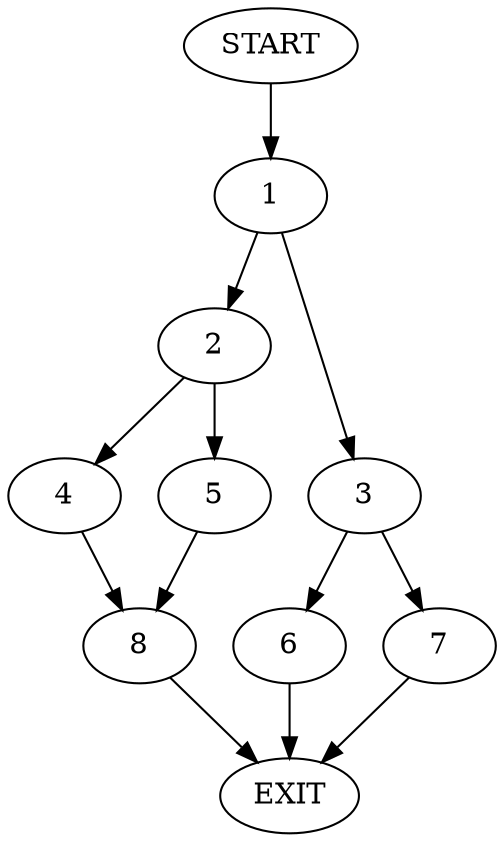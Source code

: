 digraph {
0 [label="START"]
9 [label="EXIT"]
0 -> 1
1 -> 2
1 -> 3
2 -> 4
2 -> 5
3 -> 6
3 -> 7
4 -> 8
5 -> 8
8 -> 9
6 -> 9
7 -> 9
}
